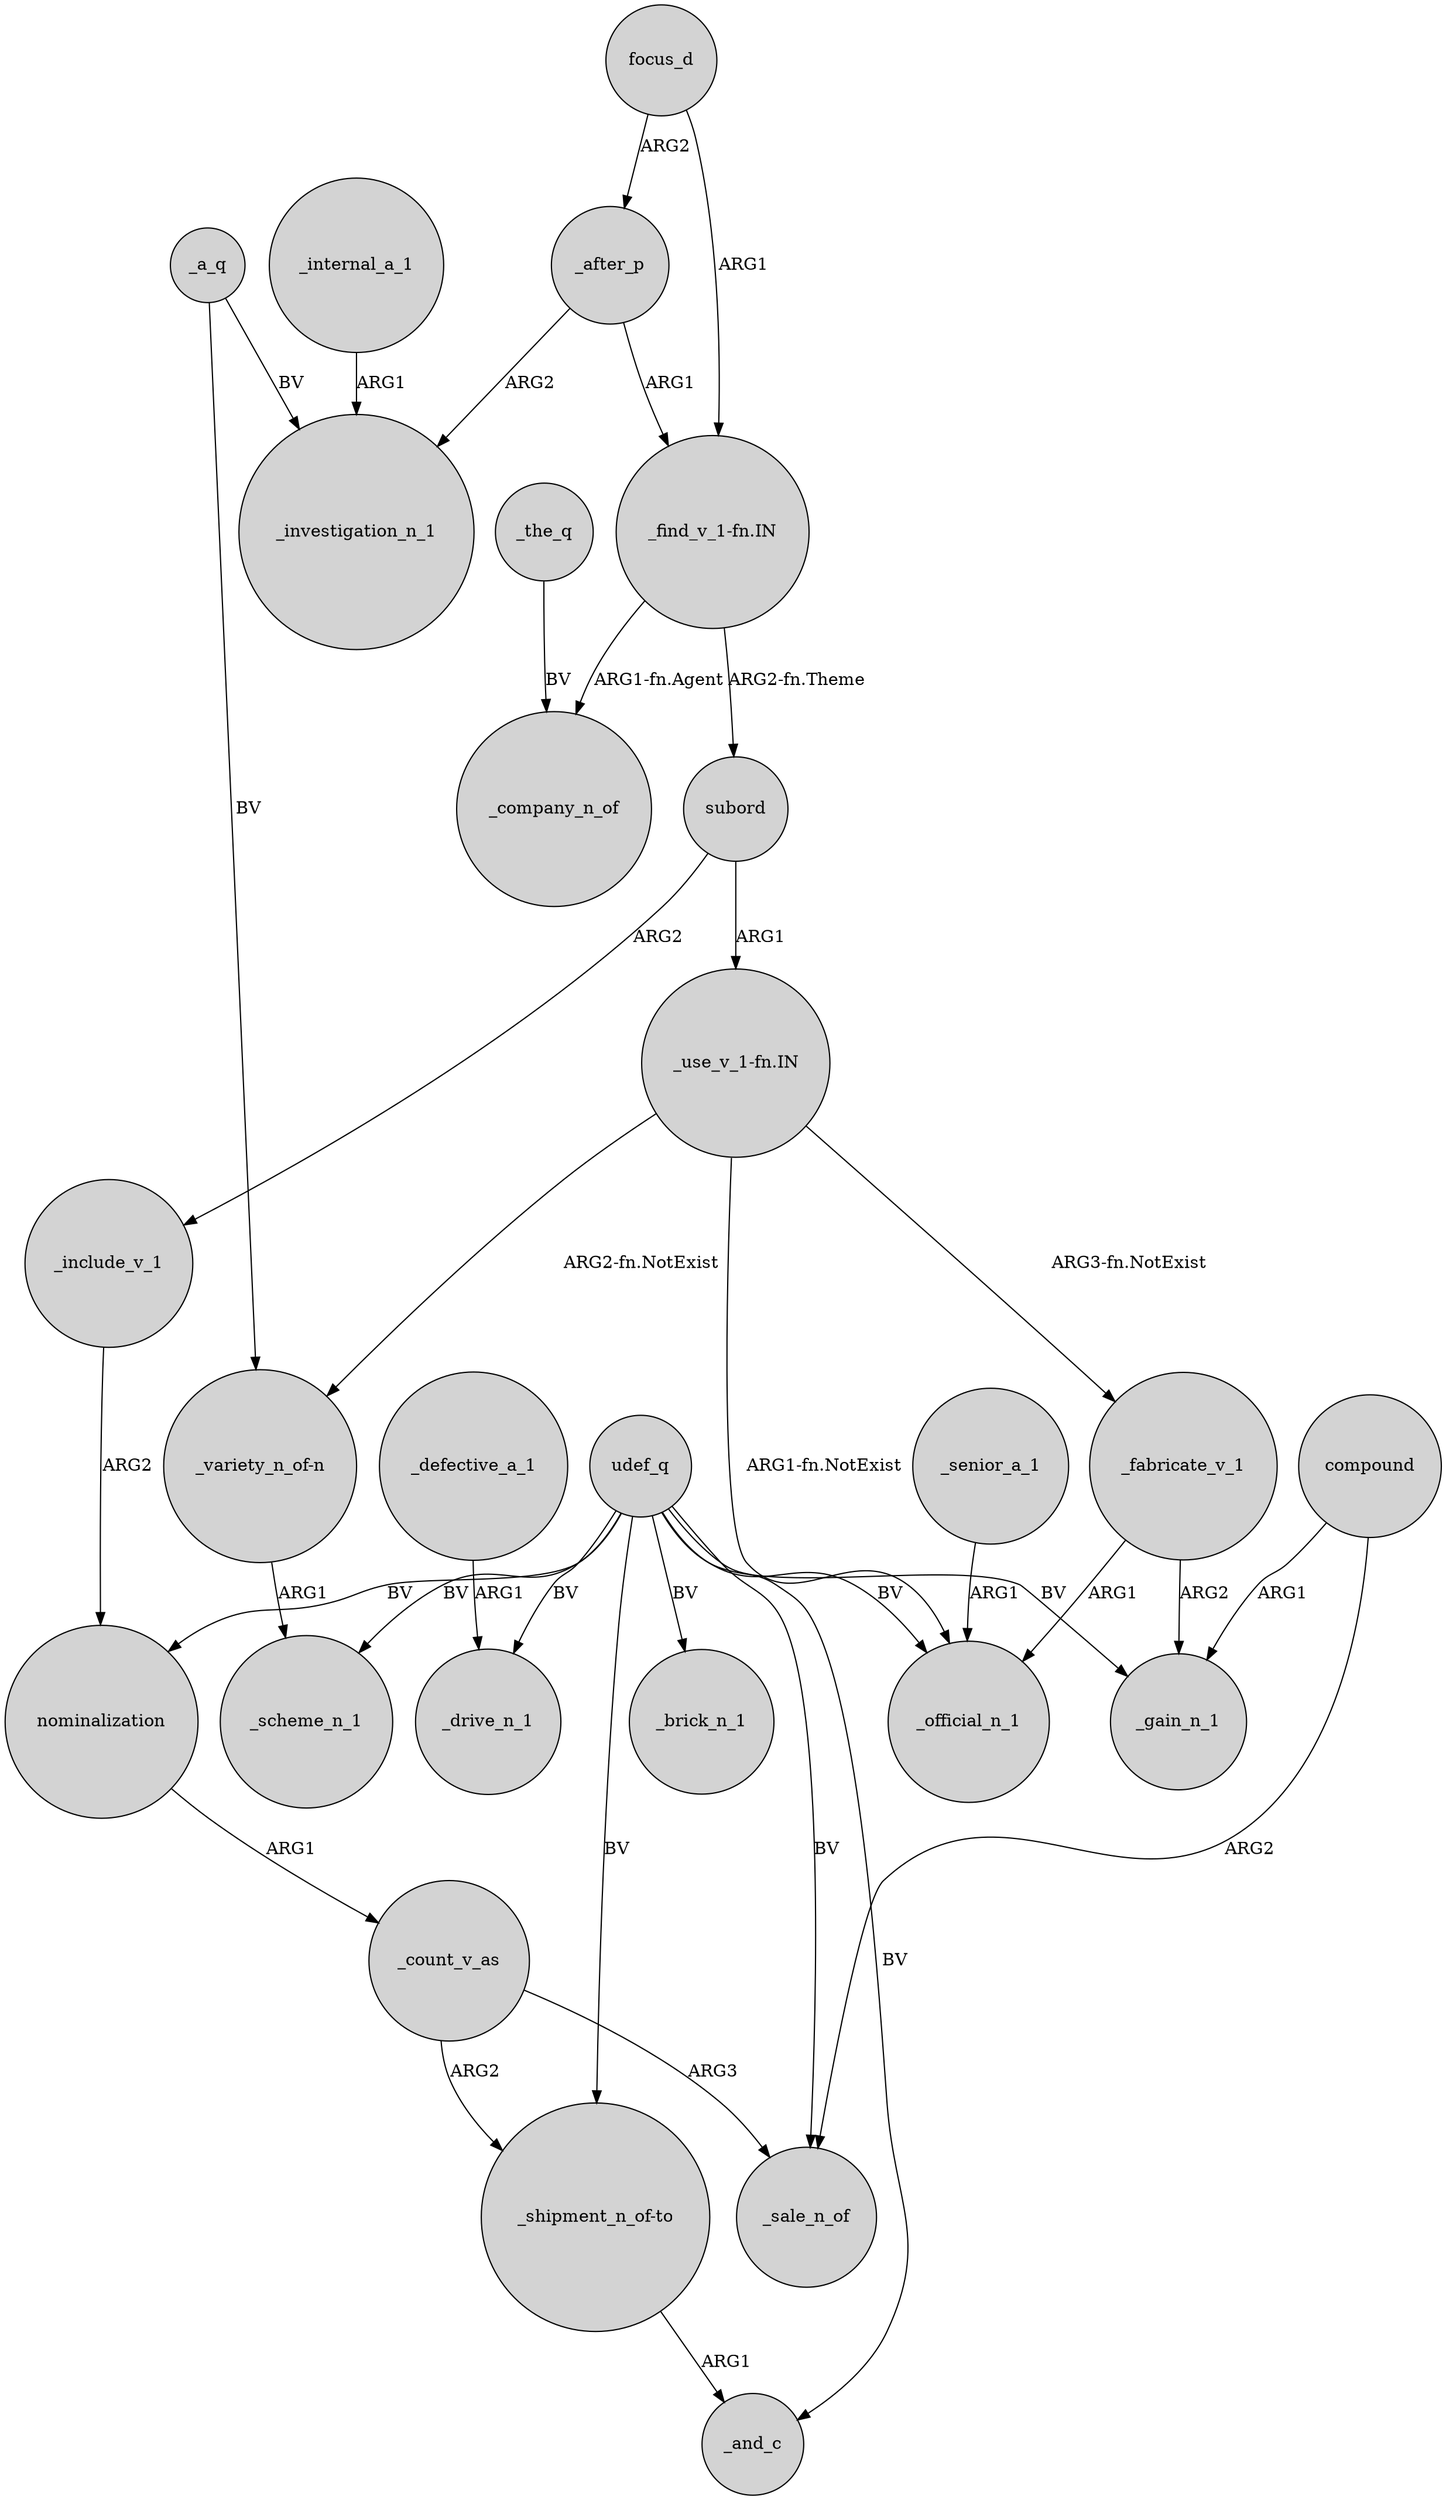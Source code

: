 digraph {
	node [shape=circle style=filled]
	_count_v_as -> _sale_n_of [label=ARG3]
	_after_p -> "_find_v_1-fn.IN" [label=ARG1]
	_count_v_as -> "_shipment_n_of-to" [label=ARG2]
	focus_d -> _after_p [label=ARG2]
	_internal_a_1 -> _investigation_n_1 [label=ARG1]
	udef_q -> _gain_n_1 [label=BV]
	"_use_v_1-fn.IN" -> _official_n_1 [label="ARG1-fn.NotExist"]
	udef_q -> _brick_n_1 [label=BV]
	focus_d -> "_find_v_1-fn.IN" [label=ARG1]
	_fabricate_v_1 -> _gain_n_1 [label=ARG2]
	"_variety_n_of-n" -> _scheme_n_1 [label=ARG1]
	_after_p -> _investigation_n_1 [label=ARG2]
	_include_v_1 -> nominalization [label=ARG2]
	"_shipment_n_of-to" -> _and_c [label=ARG1]
	"_find_v_1-fn.IN" -> subord [label="ARG2-fn.Theme"]
	_the_q -> _company_n_of [label=BV]
	udef_q -> _scheme_n_1 [label=BV]
	udef_q -> _drive_n_1 [label=BV]
	_a_q -> "_variety_n_of-n" [label=BV]
	"_use_v_1-fn.IN" -> _fabricate_v_1 [label="ARG3-fn.NotExist"]
	compound -> _sale_n_of [label=ARG2]
	_a_q -> _investigation_n_1 [label=BV]
	udef_q -> _official_n_1 [label=BV]
	"_find_v_1-fn.IN" -> _company_n_of [label="ARG1-fn.Agent"]
	nominalization -> _count_v_as [label=ARG1]
	subord -> _include_v_1 [label=ARG2]
	udef_q -> nominalization [label=BV]
	_fabricate_v_1 -> _official_n_1 [label=ARG1]
	"_use_v_1-fn.IN" -> "_variety_n_of-n" [label="ARG2-fn.NotExist"]
	_senior_a_1 -> _official_n_1 [label=ARG1]
	compound -> _gain_n_1 [label=ARG1]
	udef_q -> _sale_n_of [label=BV]
	subord -> "_use_v_1-fn.IN" [label=ARG1]
	_defective_a_1 -> _drive_n_1 [label=ARG1]
	udef_q -> _and_c [label=BV]
	udef_q -> "_shipment_n_of-to" [label=BV]
}
